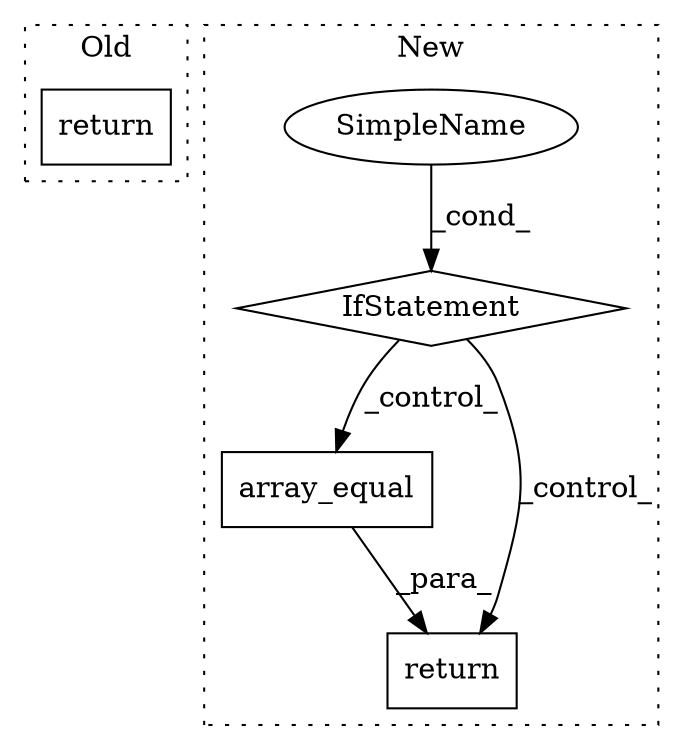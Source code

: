 digraph G {
subgraph cluster0 {
1 [label="return" a="41" s="917" l="7" shape="box"];
label = "Old";
style="dotted";
}
subgraph cluster1 {
2 [label="array_equal" a="32" s="1174,1231" l="12,1" shape="box"];
3 [label="IfStatement" a="25" s="815,883" l="4,2" shape="diamond"];
4 [label="SimpleName" a="42" s="" l="" shape="ellipse"];
5 [label="return" a="41" s="1160" l="7" shape="box"];
label = "New";
style="dotted";
}
2 -> 5 [label="_para_"];
3 -> 5 [label="_control_"];
3 -> 2 [label="_control_"];
4 -> 3 [label="_cond_"];
}